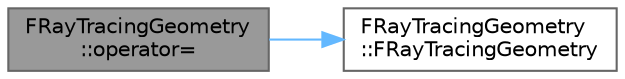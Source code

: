 digraph "FRayTracingGeometry::operator="
{
 // INTERACTIVE_SVG=YES
 // LATEX_PDF_SIZE
  bgcolor="transparent";
  edge [fontname=Helvetica,fontsize=10,labelfontname=Helvetica,labelfontsize=10];
  node [fontname=Helvetica,fontsize=10,shape=box,height=0.2,width=0.4];
  rankdir="LR";
  Node1 [id="Node000001",label="FRayTracingGeometry\l::operator=",height=0.2,width=0.4,color="gray40", fillcolor="grey60", style="filled", fontcolor="black",tooltip=" "];
  Node1 -> Node2 [id="edge1_Node000001_Node000002",color="steelblue1",style="solid",tooltip=" "];
  Node2 [id="Node000002",label="FRayTracingGeometry\l::FRayTracingGeometry",height=0.2,width=0.4,color="grey40", fillcolor="white", style="filled",URL="$dd/d7b/classFRayTracingGeometry.html#a9a2ba1cdd5b5e6b196acb8c8c802e3a2",tooltip=" "];
}
